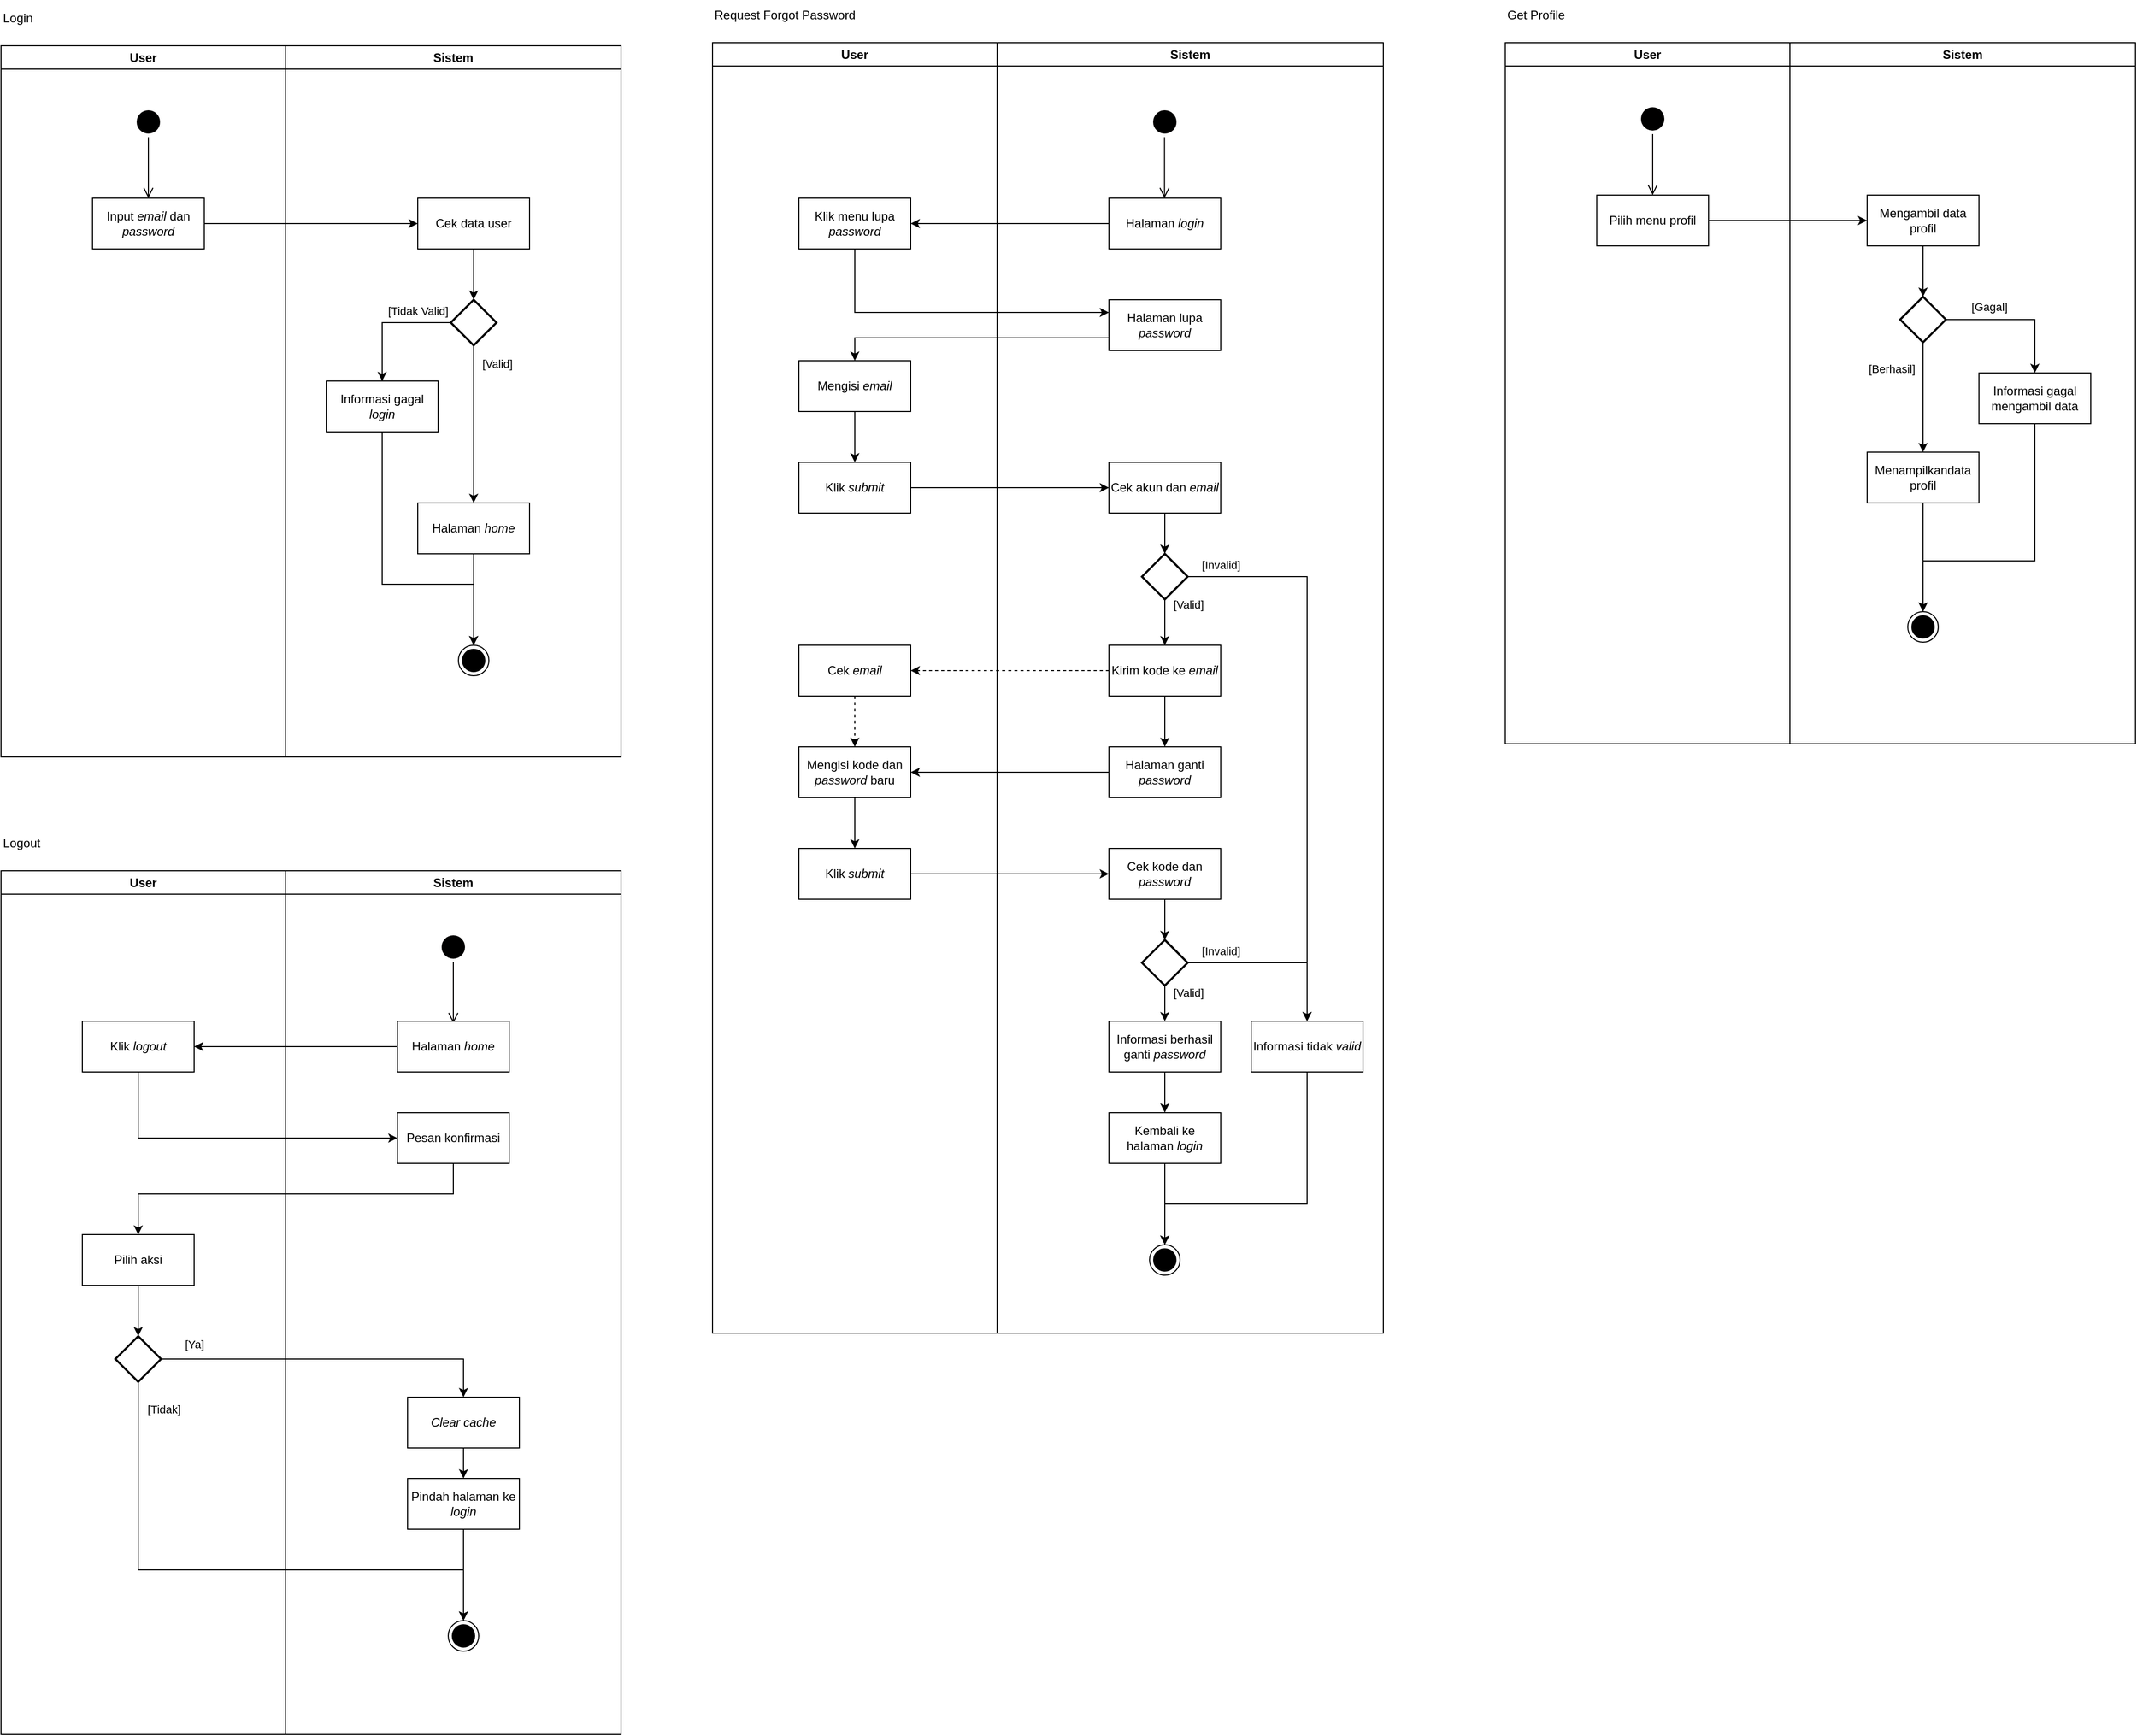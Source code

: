<mxfile version="21.6.3" type="github">
  <diagram name="Page-1" id="4sOu-P3r2uqMUhEJh7ZA">
    <mxGraphModel dx="2415" dy="1032" grid="1" gridSize="10" guides="1" tooltips="1" connect="1" arrows="1" fold="1" page="1" pageScale="1" pageWidth="827" pageHeight="1169" math="0" shadow="0">
      <root>
        <mxCell id="0" />
        <mxCell id="1" parent="0" />
        <mxCell id="E2XFTpKV8IvXNufsqWhs-1" value="" style="group;movable=1;resizable=1;rotatable=1;deletable=1;editable=1;locked=0;connectable=1;" parent="1" vertex="1" connectable="0">
          <mxGeometry x="-160" y="110" width="610" height="700" as="geometry" />
        </mxCell>
        <mxCell id="E2XFTpKV8IvXNufsqWhs-2" value="User" style="swimlane;whiteSpace=wrap;html=1;movable=1;resizable=1;rotatable=1;deletable=1;editable=1;locked=0;connectable=1;" parent="E2XFTpKV8IvXNufsqWhs-1" vertex="1">
          <mxGeometry width="280" height="700" as="geometry" />
        </mxCell>
        <mxCell id="E2XFTpKV8IvXNufsqWhs-3" value="" style="ellipse;html=1;shape=startState;fillColor=#000000;strokeColor=#030000;movable=1;resizable=1;rotatable=1;deletable=1;editable=1;locked=0;connectable=1;" parent="E2XFTpKV8IvXNufsqWhs-2" vertex="1">
          <mxGeometry x="130" y="60" width="30" height="30" as="geometry" />
        </mxCell>
        <mxCell id="E2XFTpKV8IvXNufsqWhs-4" value="" style="edgeStyle=orthogonalEdgeStyle;html=1;verticalAlign=bottom;endArrow=open;endSize=8;strokeColor=#030000;rounded=0;movable=1;resizable=1;rotatable=1;deletable=1;editable=1;locked=0;connectable=1;" parent="E2XFTpKV8IvXNufsqWhs-2" source="E2XFTpKV8IvXNufsqWhs-3" edge="1">
          <mxGeometry relative="1" as="geometry">
            <mxPoint x="145" y="150" as="targetPoint" />
          </mxGeometry>
        </mxCell>
        <mxCell id="E2XFTpKV8IvXNufsqWhs-5" value="Input &lt;i&gt;email&lt;/i&gt; dan &lt;i&gt;password&lt;/i&gt;" style="html=1;whiteSpace=wrap;movable=1;resizable=1;rotatable=1;deletable=1;editable=1;locked=0;connectable=1;" parent="E2XFTpKV8IvXNufsqWhs-2" vertex="1">
          <mxGeometry x="90" y="150" width="110" height="50" as="geometry" />
        </mxCell>
        <mxCell id="E2XFTpKV8IvXNufsqWhs-6" value="Sistem" style="swimlane;whiteSpace=wrap;html=1;movable=1;resizable=1;rotatable=1;deletable=1;editable=1;locked=0;connectable=1;" parent="E2XFTpKV8IvXNufsqWhs-1" vertex="1">
          <mxGeometry x="280" width="330" height="700" as="geometry" />
        </mxCell>
        <mxCell id="E2XFTpKV8IvXNufsqWhs-7" style="edgeStyle=orthogonalEdgeStyle;rounded=0;orthogonalLoop=1;jettySize=auto;html=1;movable=1;resizable=1;rotatable=1;deletable=1;editable=1;locked=0;connectable=1;" parent="E2XFTpKV8IvXNufsqWhs-6" source="E2XFTpKV8IvXNufsqWhs-8" target="E2XFTpKV8IvXNufsqWhs-13" edge="1">
          <mxGeometry relative="1" as="geometry" />
        </mxCell>
        <mxCell id="E2XFTpKV8IvXNufsqWhs-8" value="Cek data user" style="html=1;whiteSpace=wrap;movable=1;resizable=1;rotatable=1;deletable=1;editable=1;locked=0;connectable=1;" parent="E2XFTpKV8IvXNufsqWhs-6" vertex="1">
          <mxGeometry x="130" y="150" width="110" height="50" as="geometry" />
        </mxCell>
        <mxCell id="E2XFTpKV8IvXNufsqWhs-9" value="" style="edgeStyle=orthogonalEdgeStyle;rounded=0;orthogonalLoop=1;jettySize=auto;html=1;movable=1;resizable=1;rotatable=1;deletable=1;editable=1;locked=0;connectable=1;" parent="E2XFTpKV8IvXNufsqWhs-6" source="E2XFTpKV8IvXNufsqWhs-13" target="E2XFTpKV8IvXNufsqWhs-15" edge="1">
          <mxGeometry relative="1" as="geometry" />
        </mxCell>
        <mxCell id="E2XFTpKV8IvXNufsqWhs-10" value="[Valid]" style="edgeLabel;html=1;align=center;verticalAlign=middle;resizable=1;points=[];movable=1;rotatable=1;deletable=1;editable=1;locked=0;connectable=1;" parent="E2XFTpKV8IvXNufsqWhs-9" vertex="1" connectable="0">
          <mxGeometry x="-0.773" y="3" relative="1" as="geometry">
            <mxPoint x="20" as="offset" />
          </mxGeometry>
        </mxCell>
        <mxCell id="E2XFTpKV8IvXNufsqWhs-11" style="edgeStyle=orthogonalEdgeStyle;rounded=0;orthogonalLoop=1;jettySize=auto;html=1;exitX=0;exitY=0.5;exitDx=0;exitDy=0;exitPerimeter=0;movable=1;resizable=1;rotatable=1;deletable=1;editable=1;locked=0;connectable=1;" parent="E2XFTpKV8IvXNufsqWhs-6" source="E2XFTpKV8IvXNufsqWhs-13" target="E2XFTpKV8IvXNufsqWhs-16" edge="1">
          <mxGeometry relative="1" as="geometry" />
        </mxCell>
        <mxCell id="E2XFTpKV8IvXNufsqWhs-12" value="[Tidak Valid]" style="edgeLabel;html=1;align=center;verticalAlign=middle;resizable=1;points=[];movable=1;rotatable=1;deletable=1;editable=1;locked=0;connectable=1;" parent="E2XFTpKV8IvXNufsqWhs-11" vertex="1" connectable="0">
          <mxGeometry x="-0.512" relative="1" as="geometry">
            <mxPoint x="-2" y="-12" as="offset" />
          </mxGeometry>
        </mxCell>
        <mxCell id="E2XFTpKV8IvXNufsqWhs-13" value="" style="strokeWidth=2;html=1;shape=mxgraph.flowchart.decision;whiteSpace=wrap;movable=1;resizable=1;rotatable=1;deletable=1;editable=1;locked=0;connectable=1;" parent="E2XFTpKV8IvXNufsqWhs-6" vertex="1">
          <mxGeometry x="162.5" y="250" width="45" height="45" as="geometry" />
        </mxCell>
        <mxCell id="E2XFTpKV8IvXNufsqWhs-14" value="" style="edgeStyle=orthogonalEdgeStyle;rounded=0;orthogonalLoop=1;jettySize=auto;html=1;movable=1;resizable=1;rotatable=1;deletable=1;editable=1;locked=0;connectable=1;" parent="E2XFTpKV8IvXNufsqWhs-6" source="E2XFTpKV8IvXNufsqWhs-15" target="E2XFTpKV8IvXNufsqWhs-17" edge="1">
          <mxGeometry relative="1" as="geometry" />
        </mxCell>
        <mxCell id="E2XFTpKV8IvXNufsqWhs-15" value="Halaman &lt;i&gt;home&lt;/i&gt;" style="html=1;whiteSpace=wrap;movable=1;resizable=1;rotatable=1;deletable=1;editable=1;locked=0;connectable=1;" parent="E2XFTpKV8IvXNufsqWhs-6" vertex="1">
          <mxGeometry x="130" y="450" width="110" height="50" as="geometry" />
        </mxCell>
        <mxCell id="E2XFTpKV8IvXNufsqWhs-16" value="Informasi gagal &lt;i&gt;login&lt;/i&gt;" style="html=1;whiteSpace=wrap;movable=1;resizable=1;rotatable=1;deletable=1;editable=1;locked=0;connectable=1;" parent="E2XFTpKV8IvXNufsqWhs-6" vertex="1">
          <mxGeometry x="40" y="330" width="110" height="50" as="geometry" />
        </mxCell>
        <mxCell id="E2XFTpKV8IvXNufsqWhs-17" value="" style="ellipse;html=1;shape=endState;fillColor=#000000;strokeColor=#000000;movable=1;resizable=1;rotatable=1;deletable=1;editable=1;locked=0;connectable=1;" parent="E2XFTpKV8IvXNufsqWhs-6" vertex="1">
          <mxGeometry x="170" y="590" width="30" height="30" as="geometry" />
        </mxCell>
        <mxCell id="E2XFTpKV8IvXNufsqWhs-18" style="edgeStyle=orthogonalEdgeStyle;rounded=0;orthogonalLoop=1;jettySize=auto;html=1;exitX=0.5;exitY=1;exitDx=0;exitDy=0;" parent="E2XFTpKV8IvXNufsqWhs-6" source="E2XFTpKV8IvXNufsqWhs-16" edge="1">
          <mxGeometry relative="1" as="geometry">
            <mxPoint x="185" y="590" as="targetPoint" />
            <Array as="points">
              <mxPoint x="95" y="530" />
              <mxPoint x="185" y="530" />
            </Array>
          </mxGeometry>
        </mxCell>
        <mxCell id="E2XFTpKV8IvXNufsqWhs-19" style="edgeStyle=orthogonalEdgeStyle;rounded=0;orthogonalLoop=1;jettySize=auto;html=1;entryX=0;entryY=0.5;entryDx=0;entryDy=0;movable=1;resizable=1;rotatable=1;deletable=1;editable=1;locked=0;connectable=1;" parent="E2XFTpKV8IvXNufsqWhs-1" source="E2XFTpKV8IvXNufsqWhs-5" target="E2XFTpKV8IvXNufsqWhs-8" edge="1">
          <mxGeometry relative="1" as="geometry" />
        </mxCell>
        <mxCell id="E2XFTpKV8IvXNufsqWhs-20" value="Login" style="text;html=1;align=left;verticalAlign=middle;resizable=0;points=[];autosize=1;strokeColor=none;fillColor=none;" parent="1" vertex="1">
          <mxGeometry x="-160" y="68" width="50" height="30" as="geometry" />
        </mxCell>
        <mxCell id="0b9gkXo021N2OmNSp_8S-1" value="" style="group;movable=1;resizable=1;rotatable=1;deletable=1;editable=1;locked=0;connectable=1;" vertex="1" connectable="0" parent="1">
          <mxGeometry x="-160" y="922" width="610" height="850" as="geometry" />
        </mxCell>
        <mxCell id="0b9gkXo021N2OmNSp_8S-2" value="User" style="swimlane;whiteSpace=wrap;html=1;movable=1;resizable=1;rotatable=1;deletable=1;editable=1;locked=0;connectable=1;" vertex="1" parent="0b9gkXo021N2OmNSp_8S-1">
          <mxGeometry width="280" height="850" as="geometry" />
        </mxCell>
        <mxCell id="0b9gkXo021N2OmNSp_8S-3" value="Klik &lt;i&gt;logout&lt;/i&gt;" style="html=1;whiteSpace=wrap;movable=1;resizable=1;rotatable=1;deletable=1;editable=1;locked=0;connectable=1;" vertex="1" parent="0b9gkXo021N2OmNSp_8S-2">
          <mxGeometry x="80" y="148" width="110" height="50" as="geometry" />
        </mxCell>
        <mxCell id="0b9gkXo021N2OmNSp_8S-4" value="" style="strokeWidth=2;html=1;shape=mxgraph.flowchart.decision;whiteSpace=wrap;movable=1;resizable=1;rotatable=1;deletable=1;editable=1;locked=0;connectable=1;" vertex="1" parent="0b9gkXo021N2OmNSp_8S-2">
          <mxGeometry x="112.5" y="458" width="45" height="45" as="geometry" />
        </mxCell>
        <mxCell id="0b9gkXo021N2OmNSp_8S-5" value="" style="edgeStyle=orthogonalEdgeStyle;rounded=0;orthogonalLoop=1;jettySize=auto;html=1;" edge="1" parent="0b9gkXo021N2OmNSp_8S-2" source="0b9gkXo021N2OmNSp_8S-6" target="0b9gkXo021N2OmNSp_8S-4">
          <mxGeometry relative="1" as="geometry" />
        </mxCell>
        <mxCell id="0b9gkXo021N2OmNSp_8S-6" value="Pilih aksi" style="html=1;whiteSpace=wrap;movable=1;resizable=1;rotatable=1;deletable=1;editable=1;locked=0;connectable=1;" vertex="1" parent="0b9gkXo021N2OmNSp_8S-2">
          <mxGeometry x="80" y="358" width="110" height="50" as="geometry" />
        </mxCell>
        <mxCell id="0b9gkXo021N2OmNSp_8S-7" value="Sistem" style="swimlane;whiteSpace=wrap;html=1;movable=1;resizable=1;rotatable=1;deletable=1;editable=1;locked=0;connectable=1;" vertex="1" parent="0b9gkXo021N2OmNSp_8S-1">
          <mxGeometry x="280" width="330" height="850" as="geometry" />
        </mxCell>
        <mxCell id="0b9gkXo021N2OmNSp_8S-8" value="" style="ellipse;html=1;shape=endState;fillColor=#000000;strokeColor=#000000;movable=1;resizable=1;rotatable=1;deletable=1;editable=1;locked=0;connectable=1;" vertex="1" parent="0b9gkXo021N2OmNSp_8S-7">
          <mxGeometry x="160" y="738" width="30" height="30" as="geometry" />
        </mxCell>
        <mxCell id="0b9gkXo021N2OmNSp_8S-9" value="" style="ellipse;html=1;shape=startState;fillColor=#000000;strokeColor=#030000;movable=1;resizable=1;rotatable=1;deletable=1;editable=1;locked=0;connectable=1;" vertex="1" parent="0b9gkXo021N2OmNSp_8S-7">
          <mxGeometry x="150" y="60" width="30" height="30" as="geometry" />
        </mxCell>
        <mxCell id="0b9gkXo021N2OmNSp_8S-10" value="" style="edgeStyle=orthogonalEdgeStyle;html=1;verticalAlign=bottom;endArrow=open;endSize=8;strokeColor=#030000;rounded=0;movable=1;resizable=1;rotatable=1;deletable=1;editable=1;locked=0;connectable=1;" edge="1" parent="0b9gkXo021N2OmNSp_8S-7" source="0b9gkXo021N2OmNSp_8S-9">
          <mxGeometry relative="1" as="geometry">
            <mxPoint x="165" y="150" as="targetPoint" />
          </mxGeometry>
        </mxCell>
        <mxCell id="0b9gkXo021N2OmNSp_8S-11" value="Halaman &lt;i&gt;home&lt;/i&gt;" style="html=1;whiteSpace=wrap;movable=1;resizable=1;rotatable=1;deletable=1;editable=1;locked=0;connectable=1;" vertex="1" parent="0b9gkXo021N2OmNSp_8S-7">
          <mxGeometry x="110" y="148" width="110" height="50" as="geometry" />
        </mxCell>
        <mxCell id="0b9gkXo021N2OmNSp_8S-12" value="Pesan konfirmasi" style="html=1;whiteSpace=wrap;movable=1;resizable=1;rotatable=1;deletable=1;editable=1;locked=0;connectable=1;" vertex="1" parent="0b9gkXo021N2OmNSp_8S-7">
          <mxGeometry x="110" y="238" width="110" height="50" as="geometry" />
        </mxCell>
        <mxCell id="0b9gkXo021N2OmNSp_8S-13" value="" style="edgeStyle=orthogonalEdgeStyle;rounded=0;orthogonalLoop=1;jettySize=auto;html=1;" edge="1" parent="0b9gkXo021N2OmNSp_8S-7" source="0b9gkXo021N2OmNSp_8S-14" target="0b9gkXo021N2OmNSp_8S-16">
          <mxGeometry relative="1" as="geometry" />
        </mxCell>
        <mxCell id="0b9gkXo021N2OmNSp_8S-14" value="&lt;i&gt;Clear cache&lt;/i&gt;" style="html=1;whiteSpace=wrap;movable=1;resizable=1;rotatable=1;deletable=1;editable=1;locked=0;connectable=1;" vertex="1" parent="0b9gkXo021N2OmNSp_8S-7">
          <mxGeometry x="120" y="518" width="110" height="50" as="geometry" />
        </mxCell>
        <mxCell id="0b9gkXo021N2OmNSp_8S-15" value="" style="edgeStyle=orthogonalEdgeStyle;rounded=0;orthogonalLoop=1;jettySize=auto;html=1;" edge="1" parent="0b9gkXo021N2OmNSp_8S-7" source="0b9gkXo021N2OmNSp_8S-16" target="0b9gkXo021N2OmNSp_8S-8">
          <mxGeometry relative="1" as="geometry" />
        </mxCell>
        <mxCell id="0b9gkXo021N2OmNSp_8S-16" value="Pindah halaman ke &lt;i&gt;login&lt;/i&gt;" style="html=1;whiteSpace=wrap;movable=1;resizable=1;rotatable=1;deletable=1;editable=1;locked=0;connectable=1;" vertex="1" parent="0b9gkXo021N2OmNSp_8S-7">
          <mxGeometry x="120" y="598" width="110" height="50" as="geometry" />
        </mxCell>
        <mxCell id="0b9gkXo021N2OmNSp_8S-17" style="edgeStyle=orthogonalEdgeStyle;rounded=0;orthogonalLoop=1;jettySize=auto;html=1;exitX=0;exitY=0.5;exitDx=0;exitDy=0;entryX=1;entryY=0.5;entryDx=0;entryDy=0;" edge="1" parent="0b9gkXo021N2OmNSp_8S-1" source="0b9gkXo021N2OmNSp_8S-11" target="0b9gkXo021N2OmNSp_8S-3">
          <mxGeometry relative="1" as="geometry" />
        </mxCell>
        <mxCell id="0b9gkXo021N2OmNSp_8S-18" style="edgeStyle=orthogonalEdgeStyle;rounded=0;orthogonalLoop=1;jettySize=auto;html=1;exitX=0.5;exitY=1;exitDx=0;exitDy=0;entryX=0;entryY=0.5;entryDx=0;entryDy=0;" edge="1" parent="0b9gkXo021N2OmNSp_8S-1" source="0b9gkXo021N2OmNSp_8S-3" target="0b9gkXo021N2OmNSp_8S-12">
          <mxGeometry relative="1" as="geometry" />
        </mxCell>
        <mxCell id="0b9gkXo021N2OmNSp_8S-19" style="edgeStyle=orthogonalEdgeStyle;rounded=0;orthogonalLoop=1;jettySize=auto;html=1;exitX=0.5;exitY=1;exitDx=0;exitDy=0;entryX=0.5;entryY=0;entryDx=0;entryDy=0;" edge="1" parent="0b9gkXo021N2OmNSp_8S-1" source="0b9gkXo021N2OmNSp_8S-12" target="0b9gkXo021N2OmNSp_8S-6">
          <mxGeometry relative="1" as="geometry">
            <Array as="points">
              <mxPoint x="445" y="318" />
              <mxPoint x="135" y="318" />
            </Array>
          </mxGeometry>
        </mxCell>
        <mxCell id="0b9gkXo021N2OmNSp_8S-20" style="edgeStyle=orthogonalEdgeStyle;rounded=0;orthogonalLoop=1;jettySize=auto;html=1;exitX=1;exitY=0.5;exitDx=0;exitDy=0;exitPerimeter=0;entryX=0.5;entryY=0;entryDx=0;entryDy=0;" edge="1" parent="0b9gkXo021N2OmNSp_8S-1" source="0b9gkXo021N2OmNSp_8S-4" target="0b9gkXo021N2OmNSp_8S-14">
          <mxGeometry relative="1" as="geometry" />
        </mxCell>
        <mxCell id="0b9gkXo021N2OmNSp_8S-21" value="[Ya]" style="edgeLabel;html=1;align=center;verticalAlign=middle;resizable=0;points=[];" vertex="1" connectable="0" parent="0b9gkXo021N2OmNSp_8S-20">
          <mxGeometry x="-0.785" y="1" relative="1" as="geometry">
            <mxPoint x="-4" y="-14" as="offset" />
          </mxGeometry>
        </mxCell>
        <mxCell id="0b9gkXo021N2OmNSp_8S-22" style="edgeStyle=orthogonalEdgeStyle;rounded=0;orthogonalLoop=1;jettySize=auto;html=1;exitX=0.5;exitY=1;exitDx=0;exitDy=0;exitPerimeter=0;entryX=0.5;entryY=0;entryDx=0;entryDy=0;" edge="1" parent="0b9gkXo021N2OmNSp_8S-1" source="0b9gkXo021N2OmNSp_8S-4" target="0b9gkXo021N2OmNSp_8S-8">
          <mxGeometry relative="1" as="geometry">
            <Array as="points">
              <mxPoint x="135" y="688" />
              <mxPoint x="455" y="688" />
            </Array>
          </mxGeometry>
        </mxCell>
        <mxCell id="0b9gkXo021N2OmNSp_8S-23" value="[Tidak]" style="edgeLabel;html=1;align=center;verticalAlign=middle;resizable=0;points=[];" vertex="1" connectable="0" parent="0b9gkXo021N2OmNSp_8S-22">
          <mxGeometry x="-0.869" y="-2" relative="1" as="geometry">
            <mxPoint x="27" y="-10" as="offset" />
          </mxGeometry>
        </mxCell>
        <mxCell id="0b9gkXo021N2OmNSp_8S-24" value="Logout" style="text;html=1;align=left;verticalAlign=middle;resizable=0;points=[];autosize=1;strokeColor=none;fillColor=none;" vertex="1" parent="1">
          <mxGeometry x="-160" y="880" width="60" height="30" as="geometry" />
        </mxCell>
        <mxCell id="0b9gkXo021N2OmNSp_8S-25" value="" style="group;movable=1;resizable=1;rotatable=1;deletable=1;editable=1;locked=0;connectable=1;" vertex="1" connectable="0" parent="1">
          <mxGeometry x="540" y="107" width="660" height="1270" as="geometry" />
        </mxCell>
        <mxCell id="0b9gkXo021N2OmNSp_8S-26" value="User" style="swimlane;whiteSpace=wrap;html=1;movable=1;resizable=1;rotatable=1;deletable=1;editable=1;locked=0;connectable=1;" vertex="1" parent="0b9gkXo021N2OmNSp_8S-25">
          <mxGeometry width="280" height="1270" as="geometry" />
        </mxCell>
        <mxCell id="0b9gkXo021N2OmNSp_8S-27" value="Klik menu lupa &lt;i&gt;password&lt;/i&gt;" style="html=1;whiteSpace=wrap;" vertex="1" parent="0b9gkXo021N2OmNSp_8S-26">
          <mxGeometry x="85" y="153" width="110" height="50" as="geometry" />
        </mxCell>
        <mxCell id="0b9gkXo021N2OmNSp_8S-28" value="" style="edgeStyle=orthogonalEdgeStyle;rounded=0;orthogonalLoop=1;jettySize=auto;html=1;" edge="1" parent="0b9gkXo021N2OmNSp_8S-26" source="0b9gkXo021N2OmNSp_8S-29" target="0b9gkXo021N2OmNSp_8S-30">
          <mxGeometry relative="1" as="geometry" />
        </mxCell>
        <mxCell id="0b9gkXo021N2OmNSp_8S-29" value="Mengisi &lt;i&gt;email&lt;/i&gt;" style="html=1;whiteSpace=wrap;" vertex="1" parent="0b9gkXo021N2OmNSp_8S-26">
          <mxGeometry x="85" y="313" width="110" height="50" as="geometry" />
        </mxCell>
        <mxCell id="0b9gkXo021N2OmNSp_8S-30" value="Klik &lt;i&gt;submit&lt;/i&gt;" style="html=1;whiteSpace=wrap;" vertex="1" parent="0b9gkXo021N2OmNSp_8S-26">
          <mxGeometry x="85" y="413" width="110" height="50" as="geometry" />
        </mxCell>
        <mxCell id="0b9gkXo021N2OmNSp_8S-31" value="" style="edgeStyle=orthogonalEdgeStyle;rounded=0;orthogonalLoop=1;jettySize=auto;html=1;dashed=1;" edge="1" parent="0b9gkXo021N2OmNSp_8S-26" source="0b9gkXo021N2OmNSp_8S-32" target="0b9gkXo021N2OmNSp_8S-34">
          <mxGeometry relative="1" as="geometry" />
        </mxCell>
        <mxCell id="0b9gkXo021N2OmNSp_8S-32" value="Cek &lt;i&gt;email&lt;/i&gt;" style="html=1;whiteSpace=wrap;" vertex="1" parent="0b9gkXo021N2OmNSp_8S-26">
          <mxGeometry x="85" y="593" width="110" height="50" as="geometry" />
        </mxCell>
        <mxCell id="0b9gkXo021N2OmNSp_8S-33" value="" style="edgeStyle=orthogonalEdgeStyle;rounded=0;orthogonalLoop=1;jettySize=auto;html=1;" edge="1" parent="0b9gkXo021N2OmNSp_8S-26" source="0b9gkXo021N2OmNSp_8S-34" target="0b9gkXo021N2OmNSp_8S-35">
          <mxGeometry relative="1" as="geometry" />
        </mxCell>
        <mxCell id="0b9gkXo021N2OmNSp_8S-34" value="Mengisi kode dan &lt;i&gt;password&lt;/i&gt; baru" style="html=1;whiteSpace=wrap;" vertex="1" parent="0b9gkXo021N2OmNSp_8S-26">
          <mxGeometry x="85" y="693" width="110" height="50" as="geometry" />
        </mxCell>
        <mxCell id="0b9gkXo021N2OmNSp_8S-35" value="Klik &lt;i&gt;submit&lt;/i&gt;" style="html=1;whiteSpace=wrap;" vertex="1" parent="0b9gkXo021N2OmNSp_8S-26">
          <mxGeometry x="85" y="793" width="110" height="50" as="geometry" />
        </mxCell>
        <mxCell id="0b9gkXo021N2OmNSp_8S-36" value="Sistem" style="swimlane;whiteSpace=wrap;html=1;movable=1;resizable=1;rotatable=1;deletable=1;editable=1;locked=0;connectable=1;" vertex="1" parent="0b9gkXo021N2OmNSp_8S-25">
          <mxGeometry x="280" width="380" height="1270" as="geometry" />
        </mxCell>
        <mxCell id="0b9gkXo021N2OmNSp_8S-37" value="" style="ellipse;html=1;shape=startState;fillColor=#000000;strokeColor=#030000;movable=1;resizable=1;rotatable=1;deletable=1;editable=1;locked=0;connectable=1;" vertex="1" parent="0b9gkXo021N2OmNSp_8S-36">
          <mxGeometry x="150" y="63" width="30" height="30" as="geometry" />
        </mxCell>
        <mxCell id="0b9gkXo021N2OmNSp_8S-38" value="Halaman &lt;i&gt;login&lt;/i&gt;" style="html=1;whiteSpace=wrap;" vertex="1" parent="0b9gkXo021N2OmNSp_8S-36">
          <mxGeometry x="110" y="153" width="110" height="50" as="geometry" />
        </mxCell>
        <mxCell id="0b9gkXo021N2OmNSp_8S-39" value="" style="edgeStyle=orthogonalEdgeStyle;html=1;verticalAlign=bottom;endArrow=open;endSize=8;strokeColor=#030000;rounded=0;" edge="1" parent="0b9gkXo021N2OmNSp_8S-36">
          <mxGeometry relative="1" as="geometry">
            <mxPoint x="164.7" y="153" as="targetPoint" />
            <mxPoint x="164.7" y="93" as="sourcePoint" />
            <Array as="points">
              <mxPoint x="164.7" y="123" />
              <mxPoint x="164.7" y="123" />
            </Array>
          </mxGeometry>
        </mxCell>
        <mxCell id="0b9gkXo021N2OmNSp_8S-40" value="Halaman lupa &lt;i&gt;password&lt;/i&gt;" style="html=1;whiteSpace=wrap;" vertex="1" parent="0b9gkXo021N2OmNSp_8S-36">
          <mxGeometry x="110" y="253" width="110" height="50" as="geometry" />
        </mxCell>
        <mxCell id="0b9gkXo021N2OmNSp_8S-41" value="" style="edgeStyle=orthogonalEdgeStyle;rounded=0;orthogonalLoop=1;jettySize=auto;html=1;" edge="1" parent="0b9gkXo021N2OmNSp_8S-36" source="0b9gkXo021N2OmNSp_8S-42" target="0b9gkXo021N2OmNSp_8S-47">
          <mxGeometry relative="1" as="geometry" />
        </mxCell>
        <mxCell id="0b9gkXo021N2OmNSp_8S-42" value="Cek akun dan &lt;i&gt;email&lt;/i&gt;" style="html=1;whiteSpace=wrap;" vertex="1" parent="0b9gkXo021N2OmNSp_8S-36">
          <mxGeometry x="110" y="413" width="110" height="50" as="geometry" />
        </mxCell>
        <mxCell id="0b9gkXo021N2OmNSp_8S-43" value="" style="edgeStyle=orthogonalEdgeStyle;rounded=0;orthogonalLoop=1;jettySize=auto;html=1;" edge="1" parent="0b9gkXo021N2OmNSp_8S-36" source="0b9gkXo021N2OmNSp_8S-47" target="0b9gkXo021N2OmNSp_8S-49">
          <mxGeometry relative="1" as="geometry" />
        </mxCell>
        <mxCell id="0b9gkXo021N2OmNSp_8S-44" value="[Valid]" style="edgeLabel;html=1;align=center;verticalAlign=middle;resizable=0;points=[];" vertex="1" connectable="0" parent="0b9gkXo021N2OmNSp_8S-43">
          <mxGeometry x="-0.375" y="-1" relative="1" as="geometry">
            <mxPoint x="24" y="-9" as="offset" />
          </mxGeometry>
        </mxCell>
        <mxCell id="0b9gkXo021N2OmNSp_8S-45" style="edgeStyle=orthogonalEdgeStyle;rounded=0;orthogonalLoop=1;jettySize=auto;html=1;exitX=1;exitY=0.5;exitDx=0;exitDy=0;exitPerimeter=0;entryX=0.5;entryY=0;entryDx=0;entryDy=0;" edge="1" parent="0b9gkXo021N2OmNSp_8S-36" source="0b9gkXo021N2OmNSp_8S-47" target="0b9gkXo021N2OmNSp_8S-64">
          <mxGeometry relative="1" as="geometry" />
        </mxCell>
        <mxCell id="0b9gkXo021N2OmNSp_8S-46" value="[Invalid]" style="edgeLabel;html=1;align=center;verticalAlign=middle;resizable=0;points=[];" vertex="1" connectable="0" parent="0b9gkXo021N2OmNSp_8S-45">
          <mxGeometry x="-0.902" y="1" relative="1" as="geometry">
            <mxPoint x="5" y="-11" as="offset" />
          </mxGeometry>
        </mxCell>
        <mxCell id="0b9gkXo021N2OmNSp_8S-47" value="" style="strokeWidth=2;html=1;shape=mxgraph.flowchart.decision;whiteSpace=wrap;movable=1;resizable=1;rotatable=1;deletable=1;editable=1;locked=0;connectable=1;" vertex="1" parent="0b9gkXo021N2OmNSp_8S-36">
          <mxGeometry x="142.5" y="503" width="45" height="45" as="geometry" />
        </mxCell>
        <mxCell id="0b9gkXo021N2OmNSp_8S-48" value="" style="edgeStyle=orthogonalEdgeStyle;rounded=0;orthogonalLoop=1;jettySize=auto;html=1;" edge="1" parent="0b9gkXo021N2OmNSp_8S-36" source="0b9gkXo021N2OmNSp_8S-49" target="0b9gkXo021N2OmNSp_8S-50">
          <mxGeometry relative="1" as="geometry" />
        </mxCell>
        <mxCell id="0b9gkXo021N2OmNSp_8S-49" value="Kirim kode ke &lt;i&gt;email&lt;/i&gt;" style="html=1;whiteSpace=wrap;" vertex="1" parent="0b9gkXo021N2OmNSp_8S-36">
          <mxGeometry x="110" y="593" width="110" height="50" as="geometry" />
        </mxCell>
        <mxCell id="0b9gkXo021N2OmNSp_8S-50" value="Halaman ganti &lt;i&gt;password&lt;/i&gt;" style="html=1;whiteSpace=wrap;" vertex="1" parent="0b9gkXo021N2OmNSp_8S-36">
          <mxGeometry x="110" y="693" width="110" height="50" as="geometry" />
        </mxCell>
        <mxCell id="0b9gkXo021N2OmNSp_8S-51" value="" style="edgeStyle=orthogonalEdgeStyle;rounded=0;orthogonalLoop=1;jettySize=auto;html=1;" edge="1" parent="0b9gkXo021N2OmNSp_8S-36" source="0b9gkXo021N2OmNSp_8S-52" target="0b9gkXo021N2OmNSp_8S-57">
          <mxGeometry relative="1" as="geometry" />
        </mxCell>
        <mxCell id="0b9gkXo021N2OmNSp_8S-52" value="Cek kode dan &lt;i&gt;password&lt;/i&gt;" style="html=1;whiteSpace=wrap;" vertex="1" parent="0b9gkXo021N2OmNSp_8S-36">
          <mxGeometry x="110" y="793" width="110" height="50" as="geometry" />
        </mxCell>
        <mxCell id="0b9gkXo021N2OmNSp_8S-53" value="" style="edgeStyle=orthogonalEdgeStyle;rounded=0;orthogonalLoop=1;jettySize=auto;html=1;" edge="1" parent="0b9gkXo021N2OmNSp_8S-36" source="0b9gkXo021N2OmNSp_8S-57" target="0b9gkXo021N2OmNSp_8S-59">
          <mxGeometry relative="1" as="geometry" />
        </mxCell>
        <mxCell id="0b9gkXo021N2OmNSp_8S-54" value="[Valid]" style="edgeLabel;html=1;align=center;verticalAlign=middle;resizable=0;points=[];" vertex="1" connectable="0" parent="0b9gkXo021N2OmNSp_8S-53">
          <mxGeometry x="-0.57" relative="1" as="geometry">
            <mxPoint x="23" y="-3" as="offset" />
          </mxGeometry>
        </mxCell>
        <mxCell id="0b9gkXo021N2OmNSp_8S-55" style="edgeStyle=orthogonalEdgeStyle;rounded=0;orthogonalLoop=1;jettySize=auto;html=1;exitX=1;exitY=0.5;exitDx=0;exitDy=0;exitPerimeter=0;entryX=0.5;entryY=0;entryDx=0;entryDy=0;" edge="1" parent="0b9gkXo021N2OmNSp_8S-36" source="0b9gkXo021N2OmNSp_8S-57" target="0b9gkXo021N2OmNSp_8S-64">
          <mxGeometry relative="1" as="geometry" />
        </mxCell>
        <mxCell id="0b9gkXo021N2OmNSp_8S-56" value="[Invalid]" style="edgeLabel;html=1;align=center;verticalAlign=middle;resizable=0;points=[];" vertex="1" connectable="0" parent="0b9gkXo021N2OmNSp_8S-55">
          <mxGeometry x="-0.321" y="1" relative="1" as="geometry">
            <mxPoint x="-27" y="-11" as="offset" />
          </mxGeometry>
        </mxCell>
        <mxCell id="0b9gkXo021N2OmNSp_8S-57" value="" style="strokeWidth=2;html=1;shape=mxgraph.flowchart.decision;whiteSpace=wrap;movable=1;resizable=1;rotatable=1;deletable=1;editable=1;locked=0;connectable=1;" vertex="1" parent="0b9gkXo021N2OmNSp_8S-36">
          <mxGeometry x="142.5" y="883" width="45" height="45" as="geometry" />
        </mxCell>
        <mxCell id="0b9gkXo021N2OmNSp_8S-58" value="" style="edgeStyle=orthogonalEdgeStyle;rounded=0;orthogonalLoop=1;jettySize=auto;html=1;" edge="1" parent="0b9gkXo021N2OmNSp_8S-36" source="0b9gkXo021N2OmNSp_8S-59" target="0b9gkXo021N2OmNSp_8S-61">
          <mxGeometry relative="1" as="geometry" />
        </mxCell>
        <mxCell id="0b9gkXo021N2OmNSp_8S-59" value="Informasi berhasil ganti &lt;i&gt;password&lt;/i&gt;" style="html=1;whiteSpace=wrap;" vertex="1" parent="0b9gkXo021N2OmNSp_8S-36">
          <mxGeometry x="110" y="963" width="110" height="50" as="geometry" />
        </mxCell>
        <mxCell id="0b9gkXo021N2OmNSp_8S-60" value="" style="edgeStyle=orthogonalEdgeStyle;rounded=0;orthogonalLoop=1;jettySize=auto;html=1;" edge="1" parent="0b9gkXo021N2OmNSp_8S-36" source="0b9gkXo021N2OmNSp_8S-61" target="0b9gkXo021N2OmNSp_8S-62">
          <mxGeometry relative="1" as="geometry" />
        </mxCell>
        <mxCell id="0b9gkXo021N2OmNSp_8S-61" value="Kembali ke halaman &lt;i&gt;login&lt;/i&gt;" style="html=1;whiteSpace=wrap;" vertex="1" parent="0b9gkXo021N2OmNSp_8S-36">
          <mxGeometry x="110" y="1053" width="110" height="50" as="geometry" />
        </mxCell>
        <mxCell id="0b9gkXo021N2OmNSp_8S-62" value="" style="ellipse;html=1;shape=endState;fillColor=#000000;strokeColor=#000000;movable=1;resizable=1;rotatable=1;deletable=1;editable=1;locked=0;connectable=1;" vertex="1" parent="0b9gkXo021N2OmNSp_8S-36">
          <mxGeometry x="150" y="1183" width="30" height="30" as="geometry" />
        </mxCell>
        <mxCell id="0b9gkXo021N2OmNSp_8S-63" style="edgeStyle=orthogonalEdgeStyle;rounded=0;orthogonalLoop=1;jettySize=auto;html=1;entryX=0.5;entryY=0;entryDx=0;entryDy=0;" edge="1" parent="0b9gkXo021N2OmNSp_8S-36" source="0b9gkXo021N2OmNSp_8S-64" target="0b9gkXo021N2OmNSp_8S-62">
          <mxGeometry relative="1" as="geometry">
            <Array as="points">
              <mxPoint x="305" y="1143" />
              <mxPoint x="165" y="1143" />
            </Array>
          </mxGeometry>
        </mxCell>
        <mxCell id="0b9gkXo021N2OmNSp_8S-64" value="Informasi tidak &lt;i&gt;valid&lt;/i&gt;" style="html=1;whiteSpace=wrap;" vertex="1" parent="0b9gkXo021N2OmNSp_8S-36">
          <mxGeometry x="250" y="963" width="110" height="50" as="geometry" />
        </mxCell>
        <mxCell id="0b9gkXo021N2OmNSp_8S-65" style="edgeStyle=orthogonalEdgeStyle;rounded=0;orthogonalLoop=1;jettySize=auto;html=1;exitX=0;exitY=0.5;exitDx=0;exitDy=0;entryX=1;entryY=0.5;entryDx=0;entryDy=0;" edge="1" parent="0b9gkXo021N2OmNSp_8S-25" source="0b9gkXo021N2OmNSp_8S-38" target="0b9gkXo021N2OmNSp_8S-27">
          <mxGeometry relative="1" as="geometry" />
        </mxCell>
        <mxCell id="0b9gkXo021N2OmNSp_8S-66" style="edgeStyle=orthogonalEdgeStyle;rounded=0;orthogonalLoop=1;jettySize=auto;html=1;entryX=0;entryY=0.25;entryDx=0;entryDy=0;" edge="1" parent="0b9gkXo021N2OmNSp_8S-25" source="0b9gkXo021N2OmNSp_8S-27" target="0b9gkXo021N2OmNSp_8S-40">
          <mxGeometry relative="1" as="geometry">
            <Array as="points">
              <mxPoint x="140" y="266" />
            </Array>
          </mxGeometry>
        </mxCell>
        <mxCell id="0b9gkXo021N2OmNSp_8S-67" style="edgeStyle=orthogonalEdgeStyle;rounded=0;orthogonalLoop=1;jettySize=auto;html=1;exitX=0;exitY=0.75;exitDx=0;exitDy=0;" edge="1" parent="0b9gkXo021N2OmNSp_8S-25" source="0b9gkXo021N2OmNSp_8S-40" target="0b9gkXo021N2OmNSp_8S-29">
          <mxGeometry relative="1" as="geometry" />
        </mxCell>
        <mxCell id="0b9gkXo021N2OmNSp_8S-68" style="edgeStyle=orthogonalEdgeStyle;rounded=0;orthogonalLoop=1;jettySize=auto;html=1;exitX=1;exitY=0.5;exitDx=0;exitDy=0;" edge="1" parent="0b9gkXo021N2OmNSp_8S-25" source="0b9gkXo021N2OmNSp_8S-30" target="0b9gkXo021N2OmNSp_8S-42">
          <mxGeometry relative="1" as="geometry" />
        </mxCell>
        <mxCell id="0b9gkXo021N2OmNSp_8S-69" style="edgeStyle=orthogonalEdgeStyle;rounded=0;orthogonalLoop=1;jettySize=auto;html=1;exitX=0;exitY=0.5;exitDx=0;exitDy=0;entryX=1;entryY=0.5;entryDx=0;entryDy=0;dashed=1;" edge="1" parent="0b9gkXo021N2OmNSp_8S-25" source="0b9gkXo021N2OmNSp_8S-49" target="0b9gkXo021N2OmNSp_8S-32">
          <mxGeometry relative="1" as="geometry" />
        </mxCell>
        <mxCell id="0b9gkXo021N2OmNSp_8S-70" style="edgeStyle=orthogonalEdgeStyle;rounded=0;orthogonalLoop=1;jettySize=auto;html=1;exitX=0;exitY=0.5;exitDx=0;exitDy=0;entryX=1;entryY=0.5;entryDx=0;entryDy=0;" edge="1" parent="0b9gkXo021N2OmNSp_8S-25" source="0b9gkXo021N2OmNSp_8S-50" target="0b9gkXo021N2OmNSp_8S-34">
          <mxGeometry relative="1" as="geometry" />
        </mxCell>
        <mxCell id="0b9gkXo021N2OmNSp_8S-71" style="edgeStyle=orthogonalEdgeStyle;rounded=0;orthogonalLoop=1;jettySize=auto;html=1;exitX=1;exitY=0.5;exitDx=0;exitDy=0;" edge="1" parent="0b9gkXo021N2OmNSp_8S-25" source="0b9gkXo021N2OmNSp_8S-35" target="0b9gkXo021N2OmNSp_8S-52">
          <mxGeometry relative="1" as="geometry" />
        </mxCell>
        <mxCell id="0b9gkXo021N2OmNSp_8S-72" value="Request Forgot Password" style="text;html=1;align=left;verticalAlign=middle;resizable=0;points=[];autosize=1;strokeColor=none;fillColor=none;" vertex="1" parent="1">
          <mxGeometry x="540" y="65" width="160" height="30" as="geometry" />
        </mxCell>
        <mxCell id="0b9gkXo021N2OmNSp_8S-73" value="User" style="swimlane;whiteSpace=wrap;html=1;" vertex="1" parent="1">
          <mxGeometry x="1320" y="107" width="280" height="690" as="geometry" />
        </mxCell>
        <mxCell id="0b9gkXo021N2OmNSp_8S-74" value="" style="ellipse;html=1;shape=startState;fillColor=#000000;strokeColor=#030000;" vertex="1" parent="0b9gkXo021N2OmNSp_8S-73">
          <mxGeometry x="130" y="60" width="30" height="30" as="geometry" />
        </mxCell>
        <mxCell id="0b9gkXo021N2OmNSp_8S-75" value="" style="edgeStyle=orthogonalEdgeStyle;html=1;verticalAlign=bottom;endArrow=open;endSize=8;strokeColor=#030000;rounded=0;" edge="1" parent="0b9gkXo021N2OmNSp_8S-73" source="0b9gkXo021N2OmNSp_8S-74">
          <mxGeometry relative="1" as="geometry">
            <mxPoint x="145" y="150" as="targetPoint" />
          </mxGeometry>
        </mxCell>
        <mxCell id="0b9gkXo021N2OmNSp_8S-76" value="Pilih menu profil" style="html=1;whiteSpace=wrap;" vertex="1" parent="0b9gkXo021N2OmNSp_8S-73">
          <mxGeometry x="90" y="150" width="110" height="50" as="geometry" />
        </mxCell>
        <mxCell id="0b9gkXo021N2OmNSp_8S-77" value="Sistem" style="swimlane;whiteSpace=wrap;html=1;movable=1;resizable=1;rotatable=1;deletable=1;editable=1;locked=0;connectable=1;" vertex="1" parent="1">
          <mxGeometry x="1600" y="107" width="340" height="690" as="geometry" />
        </mxCell>
        <mxCell id="0b9gkXo021N2OmNSp_8S-78" style="edgeStyle=orthogonalEdgeStyle;rounded=0;orthogonalLoop=1;jettySize=auto;html=1;" edge="1" parent="0b9gkXo021N2OmNSp_8S-77" source="0b9gkXo021N2OmNSp_8S-79" target="0b9gkXo021N2OmNSp_8S-84">
          <mxGeometry relative="1" as="geometry" />
        </mxCell>
        <mxCell id="0b9gkXo021N2OmNSp_8S-79" value="Mengambil data profil" style="html=1;whiteSpace=wrap;movable=1;resizable=1;rotatable=1;deletable=1;editable=1;locked=0;connectable=1;" vertex="1" parent="0b9gkXo021N2OmNSp_8S-77">
          <mxGeometry x="76" y="150" width="110" height="50" as="geometry" />
        </mxCell>
        <mxCell id="0b9gkXo021N2OmNSp_8S-80" value="" style="edgeStyle=orthogonalEdgeStyle;rounded=0;orthogonalLoop=1;jettySize=auto;html=1;" edge="1" parent="0b9gkXo021N2OmNSp_8S-77" source="0b9gkXo021N2OmNSp_8S-84" target="0b9gkXo021N2OmNSp_8S-86">
          <mxGeometry relative="1" as="geometry" />
        </mxCell>
        <mxCell id="0b9gkXo021N2OmNSp_8S-81" value="[Berhasil]" style="edgeLabel;html=1;align=center;verticalAlign=middle;resizable=0;points=[];" vertex="1" connectable="0" parent="0b9gkXo021N2OmNSp_8S-80">
          <mxGeometry x="-0.773" y="3" relative="1" as="geometry">
            <mxPoint x="-34" y="13" as="offset" />
          </mxGeometry>
        </mxCell>
        <mxCell id="0b9gkXo021N2OmNSp_8S-82" style="edgeStyle=orthogonalEdgeStyle;rounded=0;orthogonalLoop=1;jettySize=auto;html=1;exitX=1;exitY=0.5;exitDx=0;exitDy=0;exitPerimeter=0;entryX=0.5;entryY=0;entryDx=0;entryDy=0;" edge="1" parent="0b9gkXo021N2OmNSp_8S-77" source="0b9gkXo021N2OmNSp_8S-84" target="0b9gkXo021N2OmNSp_8S-88">
          <mxGeometry relative="1" as="geometry" />
        </mxCell>
        <mxCell id="0b9gkXo021N2OmNSp_8S-83" value="[Gagal]" style="edgeLabel;html=1;align=center;verticalAlign=middle;resizable=0;points=[];" vertex="1" connectable="0" parent="0b9gkXo021N2OmNSp_8S-82">
          <mxGeometry x="-0.547" relative="1" as="geometry">
            <mxPoint x="11" y="-13" as="offset" />
          </mxGeometry>
        </mxCell>
        <mxCell id="0b9gkXo021N2OmNSp_8S-84" value="" style="strokeWidth=2;html=1;shape=mxgraph.flowchart.decision;whiteSpace=wrap;" vertex="1" parent="0b9gkXo021N2OmNSp_8S-77">
          <mxGeometry x="108.5" y="250" width="45" height="45" as="geometry" />
        </mxCell>
        <mxCell id="0b9gkXo021N2OmNSp_8S-85" value="" style="edgeStyle=orthogonalEdgeStyle;rounded=0;orthogonalLoop=1;jettySize=auto;html=1;" edge="1" parent="0b9gkXo021N2OmNSp_8S-77" source="0b9gkXo021N2OmNSp_8S-86" target="0b9gkXo021N2OmNSp_8S-89">
          <mxGeometry relative="1" as="geometry" />
        </mxCell>
        <mxCell id="0b9gkXo021N2OmNSp_8S-86" value="Menampilkandata profil" style="html=1;whiteSpace=wrap;" vertex="1" parent="0b9gkXo021N2OmNSp_8S-77">
          <mxGeometry x="76" y="403" width="110" height="50" as="geometry" />
        </mxCell>
        <mxCell id="0b9gkXo021N2OmNSp_8S-87" style="edgeStyle=orthogonalEdgeStyle;rounded=0;orthogonalLoop=1;jettySize=auto;html=1;exitX=0.5;exitY=1;exitDx=0;exitDy=0;entryX=0.5;entryY=0;entryDx=0;entryDy=0;" edge="1" parent="0b9gkXo021N2OmNSp_8S-77" source="0b9gkXo021N2OmNSp_8S-88" target="0b9gkXo021N2OmNSp_8S-89">
          <mxGeometry relative="1" as="geometry">
            <Array as="points">
              <mxPoint x="241" y="510" />
              <mxPoint x="131" y="510" />
            </Array>
          </mxGeometry>
        </mxCell>
        <mxCell id="0b9gkXo021N2OmNSp_8S-88" value="Informasi gagal mengambil data" style="html=1;whiteSpace=wrap;" vertex="1" parent="0b9gkXo021N2OmNSp_8S-77">
          <mxGeometry x="186" y="325" width="110" height="50" as="geometry" />
        </mxCell>
        <mxCell id="0b9gkXo021N2OmNSp_8S-89" value="" style="ellipse;html=1;shape=endState;fillColor=#000000;strokeColor=#000000;movable=1;resizable=1;rotatable=1;deletable=1;editable=1;locked=0;connectable=1;" vertex="1" parent="0b9gkXo021N2OmNSp_8S-77">
          <mxGeometry x="116" y="560" width="30" height="30" as="geometry" />
        </mxCell>
        <mxCell id="0b9gkXo021N2OmNSp_8S-90" style="edgeStyle=orthogonalEdgeStyle;rounded=0;orthogonalLoop=1;jettySize=auto;html=1;entryX=0;entryY=0.5;entryDx=0;entryDy=0;" edge="1" parent="1" source="0b9gkXo021N2OmNSp_8S-76" target="0b9gkXo021N2OmNSp_8S-79">
          <mxGeometry relative="1" as="geometry" />
        </mxCell>
        <mxCell id="0b9gkXo021N2OmNSp_8S-91" value="Get Profile" style="text;html=1;align=left;verticalAlign=middle;resizable=0;points=[];autosize=1;strokeColor=none;fillColor=none;" vertex="1" parent="1">
          <mxGeometry x="1320" y="65" width="80" height="30" as="geometry" />
        </mxCell>
      </root>
    </mxGraphModel>
  </diagram>
</mxfile>

